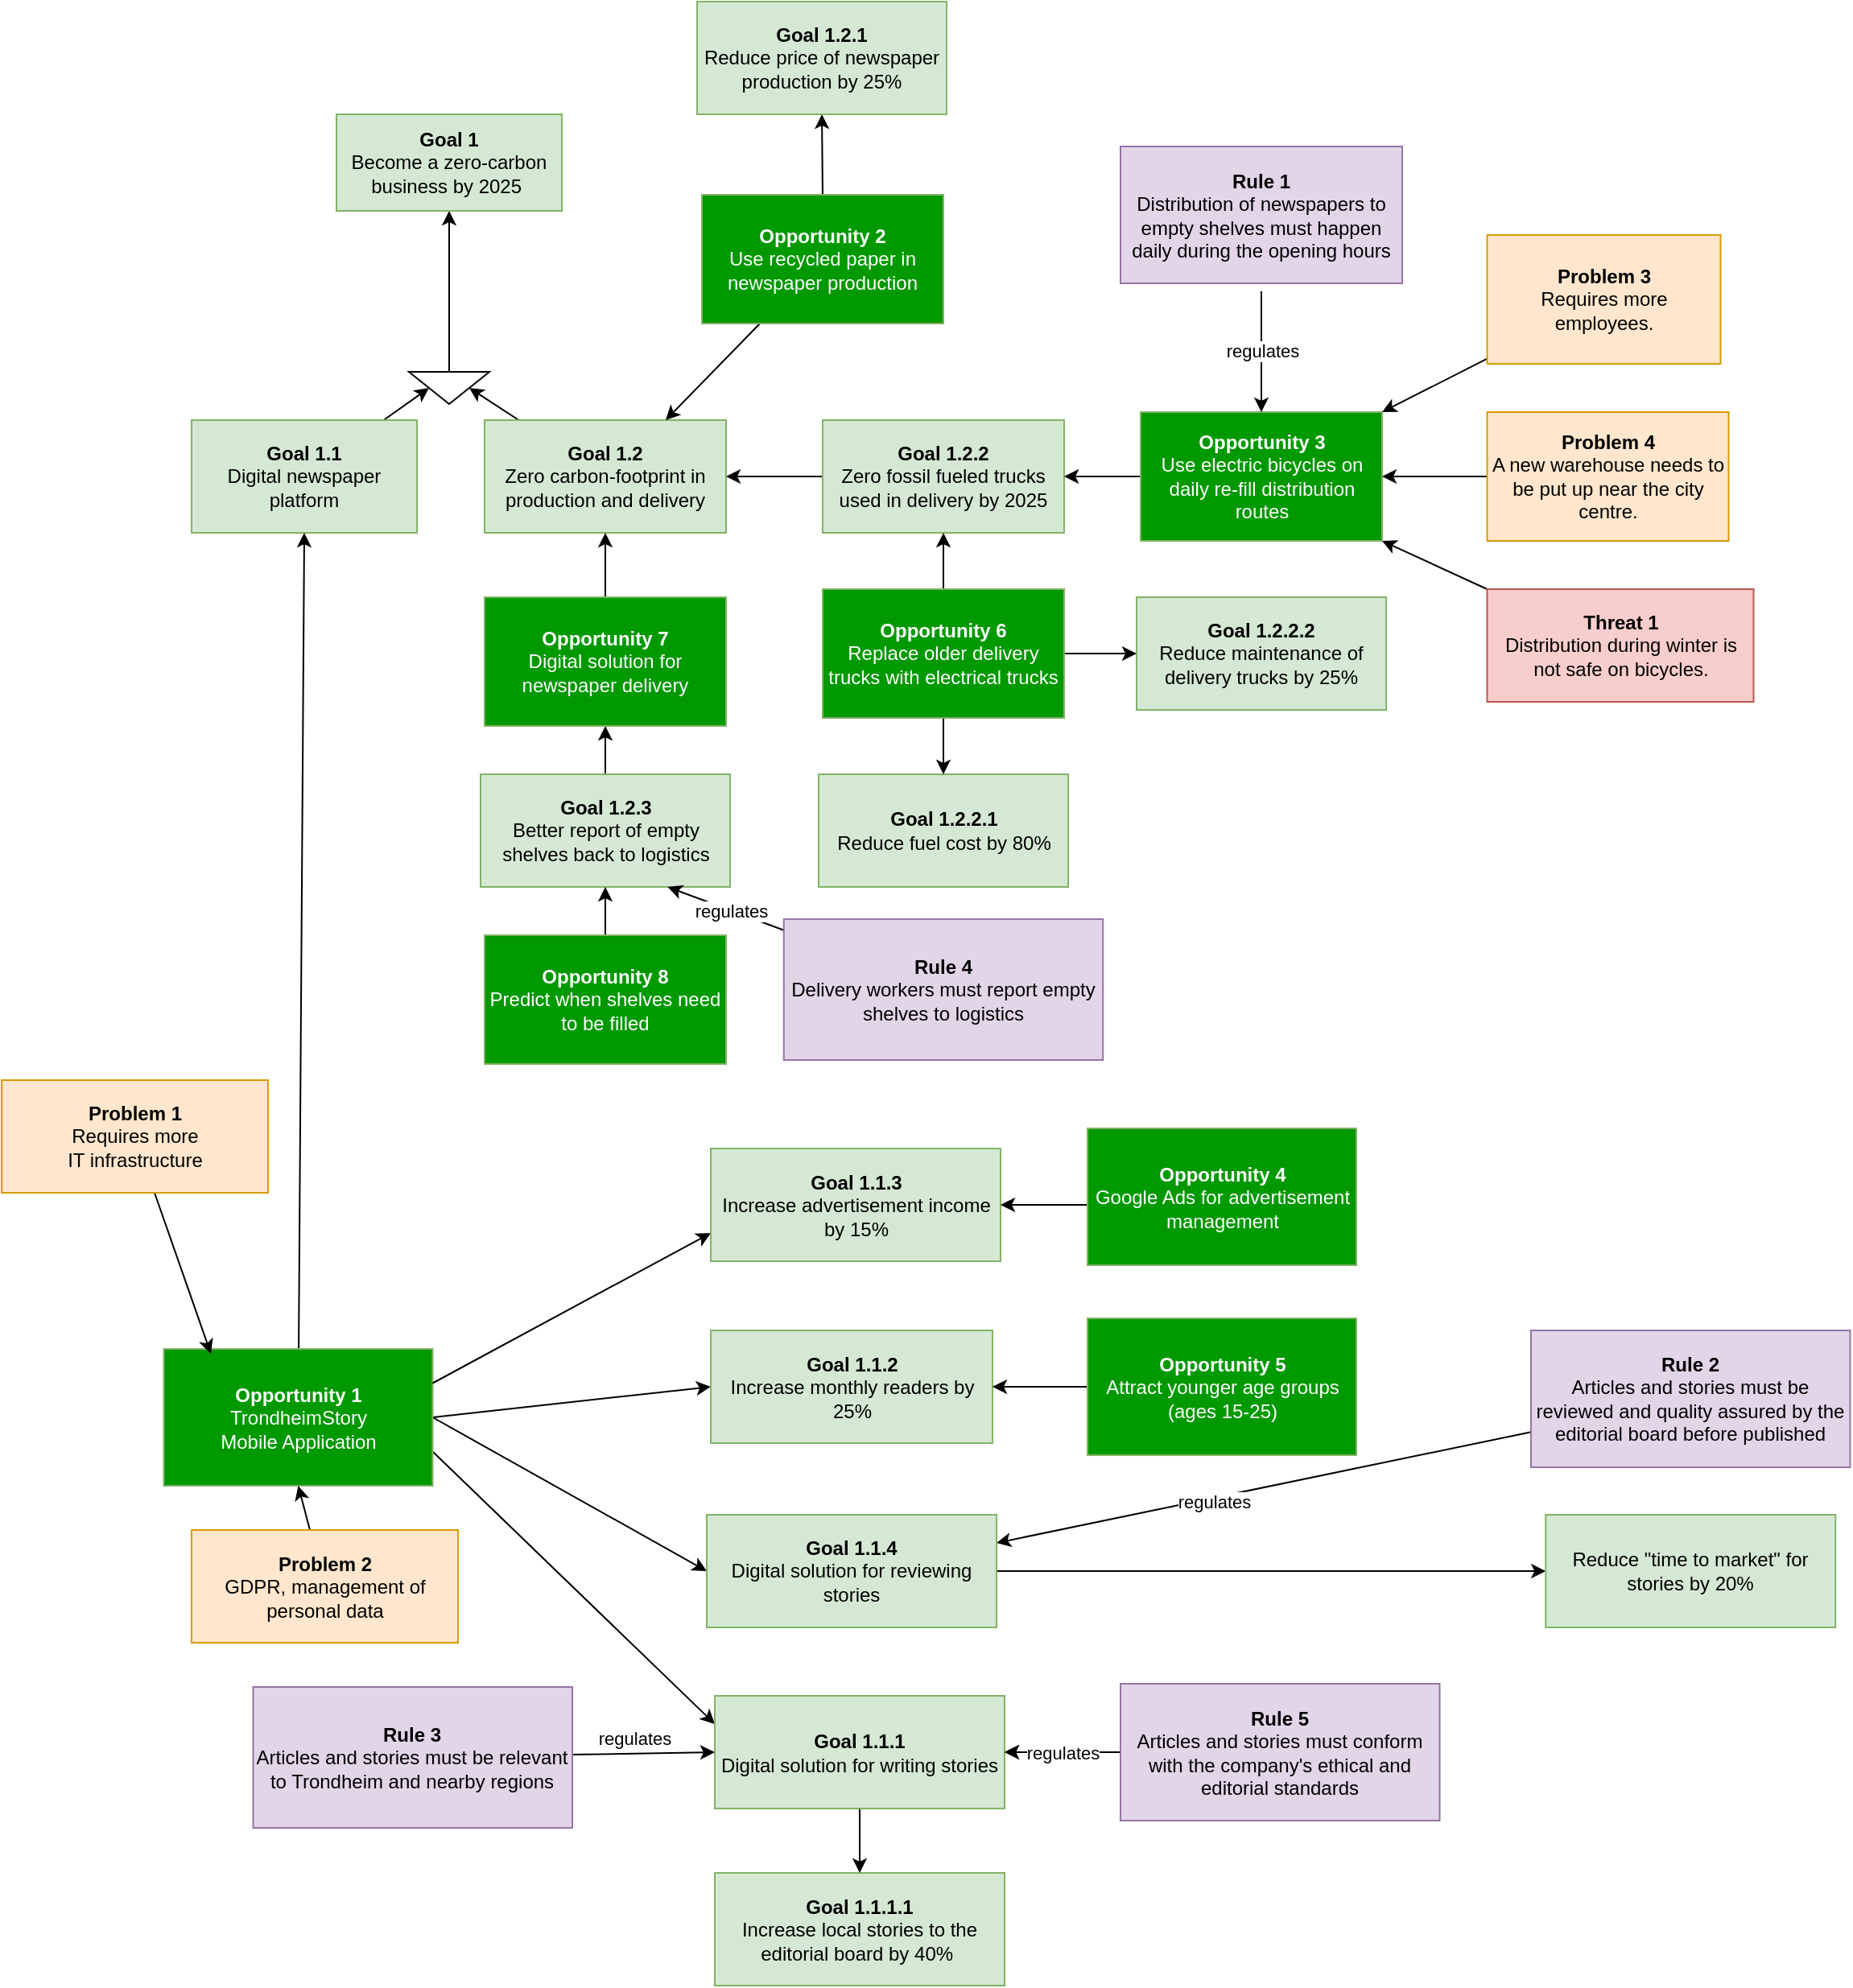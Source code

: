 <mxfile version="13.6.5" type="github">
  <diagram id="XMSOsgWEYVkMHTlVNWGe" name="Page-1">
    <mxGraphModel dx="3709" dy="2174" grid="1" gridSize="10" guides="1" tooltips="1" connect="1" arrows="1" fold="1" page="1" pageScale="1" pageWidth="1169" pageHeight="1654" math="0" shadow="0">
      <root>
        <mxCell id="0" />
        <mxCell id="1" parent="0" />
        <mxCell id="1AHBoi1RlDgSdztuUYzp-8" style="edgeStyle=orthogonalEdgeStyle;rounded=0;orthogonalLoop=1;jettySize=auto;html=1;exitX=0;exitY=0.5;exitDx=0;exitDy=0;fontColor=#FFFFFF;entryX=0.5;entryY=1;entryDx=0;entryDy=0;" parent="1" source="1AHBoi1RlDgSdztuUYzp-1" target="1AHBoi1RlDgSdztuUYzp-3" edge="1">
          <mxGeometry relative="1" as="geometry">
            <mxPoint x="318" y="130" as="targetPoint" />
          </mxGeometry>
        </mxCell>
        <mxCell id="1AHBoi1RlDgSdztuUYzp-1" value="" style="triangle;whiteSpace=wrap;html=1;rotation=90;" parent="1" vertex="1">
          <mxGeometry x="268" y="235" width="20" height="50" as="geometry" />
        </mxCell>
        <mxCell id="1AHBoi1RlDgSdztuUYzp-3" value="&lt;b&gt;Goal 1&lt;/b&gt;&lt;br&gt;Become a zero-carbon business by 2025&amp;nbsp;" style="rounded=0;whiteSpace=wrap;html=1;fillColor=#d5e8d4;strokeColor=#82b366;" parent="1" vertex="1">
          <mxGeometry x="208" y="90" width="140" height="60" as="geometry" />
        </mxCell>
        <mxCell id="1AHBoi1RlDgSdztuUYzp-10" style="rounded=0;orthogonalLoop=1;jettySize=auto;html=1;entryX=0.5;entryY=1;entryDx=0;entryDy=0;fontColor=#FFFFFF;" parent="1" source="1AHBoi1RlDgSdztuUYzp-9" target="1AHBoi1RlDgSdztuUYzp-1" edge="1">
          <mxGeometry relative="1" as="geometry" />
        </mxCell>
        <mxCell id="1AHBoi1RlDgSdztuUYzp-9" value="&lt;b&gt;Goal 1.1&lt;/b&gt;&lt;br&gt;Digital newspaper platform" style="rounded=0;whiteSpace=wrap;html=1;fillColor=#d5e8d4;strokeColor=#82b366;" parent="1" vertex="1">
          <mxGeometry x="118" y="280" width="140" height="70" as="geometry" />
        </mxCell>
        <mxCell id="1AHBoi1RlDgSdztuUYzp-12" style="edgeStyle=none;rounded=0;orthogonalLoop=1;jettySize=auto;html=1;fontColor=#FFFFFF;entryX=1;entryY=0.5;entryDx=0;entryDy=0;exitX=0;exitY=0.5;exitDx=0;exitDy=0;" parent="1" source="1AHBoi1RlDgSdztuUYzp-11" target="1AHBoi1RlDgSdztuUYzp-38" edge="1">
          <mxGeometry relative="1" as="geometry">
            <mxPoint x="330" y="292" as="targetPoint" />
          </mxGeometry>
        </mxCell>
        <mxCell id="1AHBoi1RlDgSdztuUYzp-11" value="&lt;b&gt;Goal 1.2.2&lt;/b&gt;&lt;br&gt;Zero fossil fueled trucks used in delivery by 2025" style="rounded=0;whiteSpace=wrap;html=1;fillColor=#d5e8d4;strokeColor=#82b366;" parent="1" vertex="1">
          <mxGeometry x="510" y="280" width="150" height="70" as="geometry" />
        </mxCell>
        <mxCell id="1AHBoi1RlDgSdztuUYzp-14" style="edgeStyle=none;rounded=0;orthogonalLoop=1;jettySize=auto;html=1;exitX=0;exitY=0.5;exitDx=0;exitDy=0;entryX=1;entryY=0.5;entryDx=0;entryDy=0;fontColor=#FFFFFF;" parent="1" source="1AHBoi1RlDgSdztuUYzp-13" target="1AHBoi1RlDgSdztuUYzp-11" edge="1">
          <mxGeometry relative="1" as="geometry" />
        </mxCell>
        <mxCell id="1AHBoi1RlDgSdztuUYzp-13" value="&lt;b&gt;Opportunity 3&lt;/b&gt;&lt;br&gt;Use electric bicycles on daily re-fill distribution routes" style="rounded=0;whiteSpace=wrap;html=1;strokeColor=#82b366;fontColor=#FFFFFF;fillColor=#009900;" parent="1" vertex="1">
          <mxGeometry x="707.5" y="275" width="150" height="80" as="geometry" />
        </mxCell>
        <mxCell id="1AHBoi1RlDgSdztuUYzp-28" style="edgeStyle=none;rounded=0;orthogonalLoop=1;jettySize=auto;html=1;fontColor=#FFFFFF;exitX=1;exitY=0.5;exitDx=0;exitDy=0;entryX=0;entryY=0.5;entryDx=0;entryDy=0;" parent="1" source="1AHBoi1RlDgSdztuUYzp-16" target="1AHBoi1RlDgSdztuUYzp-55" edge="1">
          <mxGeometry relative="1" as="geometry">
            <mxPoint x="298" y="904.5" as="sourcePoint" />
            <mxPoint x="358" y="849.5" as="targetPoint" />
          </mxGeometry>
        </mxCell>
        <mxCell id="1AHBoi1RlDgSdztuUYzp-27" style="edgeStyle=none;rounded=0;orthogonalLoop=1;jettySize=auto;html=1;entryX=0.5;entryY=1;entryDx=0;entryDy=0;fontColor=#FFFFFF;" parent="1" source="1AHBoi1RlDgSdztuUYzp-16" target="1AHBoi1RlDgSdztuUYzp-9" edge="1">
          <mxGeometry relative="1" as="geometry" />
        </mxCell>
        <mxCell id="1AHBoi1RlDgSdztuUYzp-40" style="edgeStyle=none;rounded=0;orthogonalLoop=1;jettySize=auto;html=1;entryX=0;entryY=0.25;entryDx=0;entryDy=0;fontColor=#FFFFFF;exitX=1;exitY=0.75;exitDx=0;exitDy=0;" parent="1" source="1AHBoi1RlDgSdztuUYzp-16" target="1AHBoi1RlDgSdztuUYzp-39" edge="1">
          <mxGeometry relative="1" as="geometry" />
        </mxCell>
        <mxCell id="B9K4HaEZs2AQsK10Wpym-8" style="rounded=0;orthogonalLoop=1;jettySize=auto;html=1;entryX=0;entryY=0.5;entryDx=0;entryDy=0;exitX=1;exitY=0.5;exitDx=0;exitDy=0;" parent="1" source="1AHBoi1RlDgSdztuUYzp-16" target="B9K4HaEZs2AQsK10Wpym-1" edge="1">
          <mxGeometry relative="1" as="geometry">
            <mxPoint x="260" y="910" as="sourcePoint" />
          </mxGeometry>
        </mxCell>
        <mxCell id="1AHBoi1RlDgSdztuUYzp-16" value="&lt;b&gt;Opportunity 1&lt;/b&gt;&lt;br&gt;TrondheimStory &lt;br&gt;Mobile Application" style="rounded=0;whiteSpace=wrap;html=1;strokeColor=#82b366;fontColor=#FFFFFF;fillColor=#009900;" parent="1" vertex="1">
          <mxGeometry x="100.75" y="857" width="167" height="85" as="geometry" />
        </mxCell>
        <mxCell id="1AHBoi1RlDgSdztuUYzp-19" style="edgeStyle=none;rounded=0;orthogonalLoop=1;jettySize=auto;html=1;entryX=0.5;entryY=1;entryDx=0;entryDy=0;fontColor=#FFFFFF;" parent="1" source="1AHBoi1RlDgSdztuUYzp-18" target="1AHBoi1RlDgSdztuUYzp-16" edge="1">
          <mxGeometry relative="1" as="geometry" />
        </mxCell>
        <mxCell id="1AHBoi1RlDgSdztuUYzp-18" value="&lt;b&gt;Problem 2&lt;/b&gt;&lt;br&gt;GDPR, management of personal data" style="rounded=0;whiteSpace=wrap;html=1;fillColor=#ffe6cc;strokeColor=#d79b00;" parent="1" vertex="1">
          <mxGeometry x="118" y="969.5" width="165.5" height="70" as="geometry" />
        </mxCell>
        <mxCell id="1AHBoi1RlDgSdztuUYzp-21" style="edgeStyle=none;rounded=0;orthogonalLoop=1;jettySize=auto;html=1;entryX=1;entryY=0;entryDx=0;entryDy=0;fontColor=#FFFFFF;" parent="1" source="1AHBoi1RlDgSdztuUYzp-20" target="1AHBoi1RlDgSdztuUYzp-13" edge="1">
          <mxGeometry relative="1" as="geometry" />
        </mxCell>
        <mxCell id="1AHBoi1RlDgSdztuUYzp-20" value="&lt;b&gt;Problem 3&lt;/b&gt;&lt;br&gt;Requires more employees." style="rounded=0;whiteSpace=wrap;html=1;fillColor=#ffe6cc;strokeColor=#d79b00;" parent="1" vertex="1">
          <mxGeometry x="922.75" y="165" width="145" height="80" as="geometry" />
        </mxCell>
        <mxCell id="1AHBoi1RlDgSdztuUYzp-23" style="edgeStyle=none;rounded=0;orthogonalLoop=1;jettySize=auto;html=1;entryX=1;entryY=0.5;entryDx=0;entryDy=0;fontColor=#FFFFFF;" parent="1" source="1AHBoi1RlDgSdztuUYzp-22" target="1AHBoi1RlDgSdztuUYzp-13" edge="1">
          <mxGeometry relative="1" as="geometry" />
        </mxCell>
        <mxCell id="1AHBoi1RlDgSdztuUYzp-22" value="&lt;b&gt;Problem 4&lt;/b&gt;&lt;br&gt;A new warehouse needs to be put up near the city centre." style="rounded=0;whiteSpace=wrap;html=1;fillColor=#ffe6cc;strokeColor=#d79b00;" parent="1" vertex="1">
          <mxGeometry x="922.75" y="275" width="150" height="80" as="geometry" />
        </mxCell>
        <mxCell id="1AHBoi1RlDgSdztuUYzp-25" value="&lt;font color=&quot;#000000&quot;&gt;regulates&lt;/font&gt;" style="edgeStyle=none;rounded=0;orthogonalLoop=1;jettySize=auto;html=1;fontColor=#FFFFFF;entryX=0.5;entryY=0;entryDx=0;entryDy=0;" parent="1" target="1AHBoi1RlDgSdztuUYzp-13" edge="1">
          <mxGeometry x="-0.026" relative="1" as="geometry">
            <mxPoint x="782.5" y="200" as="sourcePoint" />
            <mxPoint x="797.5" y="205" as="targetPoint" />
            <mxPoint as="offset" />
          </mxGeometry>
        </mxCell>
        <mxCell id="1AHBoi1RlDgSdztuUYzp-24" value="&lt;b&gt;Rule 1&lt;/b&gt;&lt;br&gt;Distribution of newspapers to empty shelves must happen daily during the opening hours" style="rounded=0;whiteSpace=wrap;html=1;fillColor=#e1d5e7;strokeColor=#9673a6;" parent="1" vertex="1">
          <mxGeometry x="695" y="110" width="175" height="85" as="geometry" />
        </mxCell>
        <mxCell id="1AHBoi1RlDgSdztuUYzp-26" style="edgeStyle=none;rounded=0;orthogonalLoop=1;jettySize=auto;html=1;exitX=0.5;exitY=1;exitDx=0;exitDy=0;fontColor=#FFFFFF;" parent="1" edge="1">
          <mxGeometry relative="1" as="geometry">
            <mxPoint x="782.5" y="200" as="sourcePoint" />
            <mxPoint x="782.5" y="200" as="targetPoint" />
          </mxGeometry>
        </mxCell>
        <mxCell id="1AHBoi1RlDgSdztuUYzp-31" value="" style="edgeStyle=none;rounded=0;orthogonalLoop=1;jettySize=auto;html=1;fontColor=#FFFFFF;exitX=1;exitY=0.25;exitDx=0;exitDy=0;entryX=0;entryY=0.75;entryDx=0;entryDy=0;" parent="1" source="1AHBoi1RlDgSdztuUYzp-16" target="1AHBoi1RlDgSdztuUYzp-30" edge="1">
          <mxGeometry relative="1" as="geometry">
            <mxPoint x="188" y="959.5" as="sourcePoint" />
            <mxPoint x="218" y="989.5" as="targetPoint" />
          </mxGeometry>
        </mxCell>
        <mxCell id="1AHBoi1RlDgSdztuUYzp-30" value="&lt;b&gt;Goal 1.1.3&lt;br&gt;&lt;/b&gt;Increase advertisement income by 15%" style="rounded=0;whiteSpace=wrap;html=1;fillColor=#d5e8d4;strokeColor=#82b366;" parent="1" vertex="1">
          <mxGeometry x="440.5" y="732.5" width="180" height="70" as="geometry" />
        </mxCell>
        <mxCell id="1AHBoi1RlDgSdztuUYzp-43" style="edgeStyle=none;rounded=0;orthogonalLoop=1;jettySize=auto;html=1;entryX=1;entryY=0.25;entryDx=0;entryDy=0;fontColor=#FFFFFF;" parent="1" source="1AHBoi1RlDgSdztuUYzp-34" target="B9K4HaEZs2AQsK10Wpym-1" edge="1">
          <mxGeometry relative="1" as="geometry">
            <mxPoint x="830.0" y="940.5" as="targetPoint" />
          </mxGeometry>
        </mxCell>
        <mxCell id="1AHBoi1RlDgSdztuUYzp-80" value="&lt;font color=&quot;#000000&quot;&gt;regulates&lt;/font&gt;" style="edgeLabel;html=1;align=center;verticalAlign=middle;resizable=0;points=[];fontColor=#FFFFFF;" parent="1AHBoi1RlDgSdztuUYzp-43" vertex="1" connectable="0">
          <mxGeometry x="0.259" relative="1" as="geometry">
            <mxPoint x="11.62" as="offset" />
          </mxGeometry>
        </mxCell>
        <mxCell id="1AHBoi1RlDgSdztuUYzp-34" value="&lt;b&gt;Rule 2&lt;/b&gt;&lt;br&gt;Articles and stories must be reviewed and quality assured by the editorial board before published" style="rounded=0;whiteSpace=wrap;html=1;fillColor=#e1d5e7;strokeColor=#9673a6;" parent="1" vertex="1">
          <mxGeometry x="950" y="845.5" width="198.25" height="85" as="geometry" />
        </mxCell>
        <mxCell id="1AHBoi1RlDgSdztuUYzp-35" value="&lt;b&gt;Goal 1.1.1.1&lt;br&gt;&lt;/b&gt;Increase local stories to the editorial board by 40%&amp;nbsp;" style="rounded=0;whiteSpace=wrap;html=1;fillColor=#d5e8d4;strokeColor=#82b366;" parent="1" vertex="1">
          <mxGeometry x="443" y="1182.5" width="180" height="70" as="geometry" />
        </mxCell>
        <mxCell id="1AHBoi1RlDgSdztuUYzp-37" style="edgeStyle=none;rounded=0;orthogonalLoop=1;jettySize=auto;html=1;exitX=0;exitY=0;exitDx=0;exitDy=0;entryX=1;entryY=1;entryDx=0;entryDy=0;fontColor=#FFFFFF;" parent="1" source="1AHBoi1RlDgSdztuUYzp-36" target="1AHBoi1RlDgSdztuUYzp-13" edge="1">
          <mxGeometry relative="1" as="geometry" />
        </mxCell>
        <mxCell id="1AHBoi1RlDgSdztuUYzp-36" value="&lt;b&gt;Threat 1&lt;/b&gt;&lt;br&gt;Distribution during winter is not safe on bicycles." style="rounded=0;whiteSpace=wrap;html=1;fillColor=#f8cecc;strokeColor=#b85450;" parent="1" vertex="1">
          <mxGeometry x="922.75" y="385" width="165.5" height="70" as="geometry" />
        </mxCell>
        <mxCell id="1AHBoi1RlDgSdztuUYzp-46" style="edgeStyle=none;rounded=0;orthogonalLoop=1;jettySize=auto;html=1;entryX=0.5;entryY=0;entryDx=0;entryDy=0;fontColor=#FFFFFF;" parent="1" source="1AHBoi1RlDgSdztuUYzp-38" target="1AHBoi1RlDgSdztuUYzp-1" edge="1">
          <mxGeometry relative="1" as="geometry" />
        </mxCell>
        <mxCell id="1AHBoi1RlDgSdztuUYzp-38" value="&lt;b&gt;Goal 1.2&lt;/b&gt;&lt;br&gt;Zero carbon-footprint in production and delivery" style="rounded=0;whiteSpace=wrap;html=1;fillColor=#d5e8d4;strokeColor=#82b366;" parent="1" vertex="1">
          <mxGeometry x="300" y="280" width="150" height="70" as="geometry" />
        </mxCell>
        <mxCell id="1AHBoi1RlDgSdztuUYzp-41" style="edgeStyle=none;rounded=0;orthogonalLoop=1;jettySize=auto;html=1;entryX=0.5;entryY=0;entryDx=0;entryDy=0;fontColor=#FFFFFF;" parent="1" source="1AHBoi1RlDgSdztuUYzp-39" target="1AHBoi1RlDgSdztuUYzp-35" edge="1">
          <mxGeometry relative="1" as="geometry" />
        </mxCell>
        <mxCell id="1AHBoi1RlDgSdztuUYzp-39" value="&lt;b&gt;Goal 1.1.1&lt;br&gt;&lt;/b&gt;Digital solution for writing stories" style="rounded=0;whiteSpace=wrap;html=1;fillColor=#d5e8d4;strokeColor=#82b366;" parent="1" vertex="1">
          <mxGeometry x="443" y="1072.5" width="180" height="70" as="geometry" />
        </mxCell>
        <mxCell id="1AHBoi1RlDgSdztuUYzp-45" style="edgeStyle=none;rounded=0;orthogonalLoop=1;jettySize=auto;html=1;fontColor=#FFFFFF;" parent="1" source="1AHBoi1RlDgSdztuUYzp-44" edge="1">
          <mxGeometry relative="1" as="geometry">
            <mxPoint x="130" y="860" as="targetPoint" />
          </mxGeometry>
        </mxCell>
        <mxCell id="1AHBoi1RlDgSdztuUYzp-44" value="&lt;b&gt;Problem 1&lt;/b&gt;&lt;br&gt;Requires more&lt;br&gt;IT infrastructure" style="rounded=0;whiteSpace=wrap;html=1;fillColor=#ffe6cc;strokeColor=#d79b00;" parent="1" vertex="1">
          <mxGeometry y="690" width="165.5" height="70" as="geometry" />
        </mxCell>
        <mxCell id="1AHBoi1RlDgSdztuUYzp-50" style="edgeStyle=none;rounded=0;orthogonalLoop=1;jettySize=auto;html=1;entryX=0.5;entryY=1;entryDx=0;entryDy=0;fontColor=#FFFFFF;exitX=0.5;exitY=0;exitDx=0;exitDy=0;" parent="1" source="1AHBoi1RlDgSdztuUYzp-48" target="1AHBoi1RlDgSdztuUYzp-47" edge="1">
          <mxGeometry relative="1" as="geometry">
            <mxPoint x="470" y="110" as="sourcePoint" />
          </mxGeometry>
        </mxCell>
        <mxCell id="1AHBoi1RlDgSdztuUYzp-47" value="&lt;b&gt;Goal 1.2.1&lt;/b&gt;&lt;br&gt;Reduce price of newspaper production by 25%" style="rounded=0;whiteSpace=wrap;html=1;fillColor=#d5e8d4;strokeColor=#82b366;" parent="1" vertex="1">
          <mxGeometry x="432" y="20" width="155" height="70" as="geometry" />
        </mxCell>
        <mxCell id="1AHBoi1RlDgSdztuUYzp-49" style="edgeStyle=none;rounded=0;orthogonalLoop=1;jettySize=auto;html=1;entryX=0.75;entryY=0;entryDx=0;entryDy=0;fontColor=#FFFFFF;" parent="1" source="1AHBoi1RlDgSdztuUYzp-48" target="1AHBoi1RlDgSdztuUYzp-38" edge="1">
          <mxGeometry relative="1" as="geometry" />
        </mxCell>
        <mxCell id="1AHBoi1RlDgSdztuUYzp-48" value="&lt;b&gt;Opportunity 2&lt;/b&gt;&lt;br&gt;Use recycled paper in newspaper production" style="rounded=0;whiteSpace=wrap;html=1;strokeColor=#82b366;fontColor=#FFFFFF;fillColor=#009900;" parent="1" vertex="1">
          <mxGeometry x="435" y="140" width="150" height="80" as="geometry" />
        </mxCell>
        <mxCell id="1AHBoi1RlDgSdztuUYzp-53" style="edgeStyle=none;rounded=0;orthogonalLoop=1;jettySize=auto;html=1;entryX=1;entryY=0.5;entryDx=0;entryDy=0;fontColor=#FFFFFF;" parent="1" target="1AHBoi1RlDgSdztuUYzp-30" edge="1">
          <mxGeometry relative="1" as="geometry">
            <mxPoint x="674.5" y="767.5" as="sourcePoint" />
          </mxGeometry>
        </mxCell>
        <mxCell id="1AHBoi1RlDgSdztuUYzp-52" value="&lt;b&gt;Opportunity 4&lt;/b&gt;&lt;br&gt;Google Ads for advertisement management" style="rounded=0;whiteSpace=wrap;html=1;strokeColor=#82b366;fontColor=#FFFFFF;fillColor=#009900;" parent="1" vertex="1">
          <mxGeometry x="674.5" y="720" width="167" height="85" as="geometry" />
        </mxCell>
        <mxCell id="1AHBoi1RlDgSdztuUYzp-55" value="&lt;b&gt;Goal 1.1.2&lt;br&gt;&lt;/b&gt;Increase monthly readers by 25%" style="rounded=0;whiteSpace=wrap;html=1;fillColor=#d5e8d4;strokeColor=#82b366;" parent="1" vertex="1">
          <mxGeometry x="440.5" y="845.5" width="175" height="70" as="geometry" />
        </mxCell>
        <mxCell id="1AHBoi1RlDgSdztuUYzp-57" style="edgeStyle=none;rounded=0;orthogonalLoop=1;jettySize=auto;html=1;entryX=1;entryY=0.5;entryDx=0;entryDy=0;fontColor=#FFFFFF;" parent="1" source="1AHBoi1RlDgSdztuUYzp-56" target="1AHBoi1RlDgSdztuUYzp-55" edge="1">
          <mxGeometry relative="1" as="geometry" />
        </mxCell>
        <mxCell id="1AHBoi1RlDgSdztuUYzp-56" value="&lt;b&gt;Opportunity 5&lt;/b&gt;&lt;br&gt;Attract younger age groups (ages 15-25)" style="rounded=0;whiteSpace=wrap;html=1;strokeColor=#82b366;fontColor=#FFFFFF;fillColor=#009900;" parent="1" vertex="1">
          <mxGeometry x="674.5" y="838" width="167" height="85" as="geometry" />
        </mxCell>
        <mxCell id="1AHBoi1RlDgSdztuUYzp-59" style="edgeStyle=none;rounded=0;orthogonalLoop=1;jettySize=auto;html=1;entryX=0;entryY=0.5;entryDx=0;entryDy=0;fontColor=#FFFFFF;" parent="1" source="1AHBoi1RlDgSdztuUYzp-58" target="1AHBoi1RlDgSdztuUYzp-39" edge="1">
          <mxGeometry relative="1" as="geometry" />
        </mxCell>
        <mxCell id="1AHBoi1RlDgSdztuUYzp-81" value="&lt;font color=&quot;#000000&quot;&gt;regulates&lt;/font&gt;" style="edgeLabel;html=1;align=center;verticalAlign=middle;resizable=0;points=[];fontColor=#FFFFFF;" parent="1AHBoi1RlDgSdztuUYzp-59" vertex="1" connectable="0">
          <mxGeometry x="-0.28" y="-3" relative="1" as="geometry">
            <mxPoint x="6.65" y="-12.43" as="offset" />
          </mxGeometry>
        </mxCell>
        <mxCell id="1AHBoi1RlDgSdztuUYzp-58" value="&lt;b&gt;Rule 3&lt;/b&gt;&lt;br&gt;Articles and stories must be relevant to Trondheim and nearby regions" style="rounded=0;whiteSpace=wrap;html=1;fillColor=#e1d5e7;strokeColor=#9673a6;" parent="1" vertex="1">
          <mxGeometry x="156.25" y="1067" width="198.25" height="87.5" as="geometry" />
        </mxCell>
        <mxCell id="1AHBoi1RlDgSdztuUYzp-61" style="edgeStyle=none;rounded=0;orthogonalLoop=1;jettySize=auto;html=1;entryX=0.5;entryY=1;entryDx=0;entryDy=0;fontColor=#FFFFFF;exitX=0.5;exitY=0;exitDx=0;exitDy=0;" parent="1" source="1AHBoi1RlDgSdztuUYzp-63" target="1AHBoi1RlDgSdztuUYzp-11" edge="1">
          <mxGeometry relative="1" as="geometry">
            <mxPoint x="590" y="385" as="sourcePoint" />
          </mxGeometry>
        </mxCell>
        <mxCell id="1AHBoi1RlDgSdztuUYzp-62" value="&lt;b&gt;Goal 1.2.2.1&lt;/b&gt;&lt;br&gt;Reduce fuel cost by 80%" style="rounded=0;whiteSpace=wrap;html=1;fillColor=#d5e8d4;strokeColor=#82b366;" parent="1" vertex="1">
          <mxGeometry x="507.5" y="500" width="155" height="70" as="geometry" />
        </mxCell>
        <mxCell id="1AHBoi1RlDgSdztuUYzp-65" value="" style="edgeStyle=none;rounded=0;orthogonalLoop=1;jettySize=auto;html=1;fontColor=#FFFFFF;exitX=0.5;exitY=1;exitDx=0;exitDy=0;" parent="1" source="1AHBoi1RlDgSdztuUYzp-63" target="1AHBoi1RlDgSdztuUYzp-62" edge="1">
          <mxGeometry relative="1" as="geometry" />
        </mxCell>
        <mxCell id="1AHBoi1RlDgSdztuUYzp-68" style="edgeStyle=none;rounded=0;orthogonalLoop=1;jettySize=auto;html=1;entryX=0;entryY=0.5;entryDx=0;entryDy=0;fontColor=#FFFFFF;" parent="1" source="1AHBoi1RlDgSdztuUYzp-63" target="1AHBoi1RlDgSdztuUYzp-66" edge="1">
          <mxGeometry relative="1" as="geometry" />
        </mxCell>
        <mxCell id="1AHBoi1RlDgSdztuUYzp-63" value="&lt;b&gt;Opportunity 6&lt;/b&gt;&lt;br&gt;Replace older delivery trucks with electrical trucks" style="rounded=0;whiteSpace=wrap;html=1;strokeColor=#82b366;fontColor=#FFFFFF;fillColor=#009900;" parent="1" vertex="1">
          <mxGeometry x="510" y="385" width="150" height="80" as="geometry" />
        </mxCell>
        <mxCell id="1AHBoi1RlDgSdztuUYzp-66" value="&lt;b&gt;Goal 1.2.2.2&lt;/b&gt;&lt;br&gt;Reduce maintenance of delivery trucks by 25%" style="rounded=0;whiteSpace=wrap;html=1;fillColor=#d5e8d4;strokeColor=#82b366;" parent="1" vertex="1">
          <mxGeometry x="705" y="390" width="155" height="70" as="geometry" />
        </mxCell>
        <mxCell id="1AHBoi1RlDgSdztuUYzp-73" style="edgeStyle=none;rounded=0;orthogonalLoop=1;jettySize=auto;html=1;entryX=0.5;entryY=1;entryDx=0;entryDy=0;fontColor=#FFFFFF;" parent="1" source="1AHBoi1RlDgSdztuUYzp-69" target="1AHBoi1RlDgSdztuUYzp-71" edge="1">
          <mxGeometry relative="1" as="geometry" />
        </mxCell>
        <mxCell id="1AHBoi1RlDgSdztuUYzp-69" value="&lt;b&gt;Goal 1.2.3&lt;/b&gt;&lt;br&gt;Better report of empty shelves back to logistics" style="rounded=0;whiteSpace=wrap;html=1;fillColor=#d5e8d4;strokeColor=#82b366;" parent="1" vertex="1">
          <mxGeometry x="297.5" y="500" width="155" height="70" as="geometry" />
        </mxCell>
        <mxCell id="1AHBoi1RlDgSdztuUYzp-72" style="edgeStyle=none;rounded=0;orthogonalLoop=1;jettySize=auto;html=1;entryX=0.5;entryY=1;entryDx=0;entryDy=0;fontColor=#FFFFFF;" parent="1" source="1AHBoi1RlDgSdztuUYzp-71" target="1AHBoi1RlDgSdztuUYzp-38" edge="1">
          <mxGeometry relative="1" as="geometry" />
        </mxCell>
        <mxCell id="1AHBoi1RlDgSdztuUYzp-71" value="&lt;b&gt;Opportunity 7&lt;/b&gt;&lt;br&gt;Digital solution for newspaper delivery" style="rounded=0;whiteSpace=wrap;html=1;strokeColor=#82b366;fontColor=#FFFFFF;fillColor=#009900;" parent="1" vertex="1">
          <mxGeometry x="300" y="390" width="150" height="80" as="geometry" />
        </mxCell>
        <mxCell id="1AHBoi1RlDgSdztuUYzp-75" style="edgeStyle=none;rounded=0;orthogonalLoop=1;jettySize=auto;html=1;entryX=0.5;entryY=1;entryDx=0;entryDy=0;fontColor=#FFFFFF;" parent="1" source="1AHBoi1RlDgSdztuUYzp-74" target="1AHBoi1RlDgSdztuUYzp-69" edge="1">
          <mxGeometry relative="1" as="geometry" />
        </mxCell>
        <mxCell id="1AHBoi1RlDgSdztuUYzp-74" value="&lt;b&gt;Opportunity 8&lt;/b&gt;&lt;br&gt;Predict when shelves need to be filled" style="rounded=0;whiteSpace=wrap;html=1;strokeColor=#82b366;fontColor=#FFFFFF;fillColor=#009900;" parent="1" vertex="1">
          <mxGeometry x="300" y="600" width="150" height="80" as="geometry" />
        </mxCell>
        <mxCell id="1AHBoi1RlDgSdztuUYzp-78" style="edgeStyle=none;rounded=0;orthogonalLoop=1;jettySize=auto;html=1;entryX=0.75;entryY=1;entryDx=0;entryDy=0;fontColor=#FFFFFF;" parent="1" source="1AHBoi1RlDgSdztuUYzp-77" target="1AHBoi1RlDgSdztuUYzp-69" edge="1">
          <mxGeometry relative="1" as="geometry" />
        </mxCell>
        <mxCell id="1AHBoi1RlDgSdztuUYzp-79" value="&lt;font color=&quot;#000000&quot;&gt;regulates&lt;/font&gt;" style="edgeLabel;html=1;align=center;verticalAlign=middle;resizable=0;points=[];fontColor=#FFFFFF;" parent="1AHBoi1RlDgSdztuUYzp-78" vertex="1" connectable="0">
          <mxGeometry x="-0.063" y="1" relative="1" as="geometry">
            <mxPoint x="1" as="offset" />
          </mxGeometry>
        </mxCell>
        <mxCell id="1AHBoi1RlDgSdztuUYzp-77" value="&lt;b&gt;Rule 4&lt;/b&gt;&lt;br&gt;Delivery workers must report empty shelves to logistics" style="rounded=0;whiteSpace=wrap;html=1;fillColor=#e1d5e7;strokeColor=#9673a6;" parent="1" vertex="1">
          <mxGeometry x="485.88" y="590" width="198.25" height="87.5" as="geometry" />
        </mxCell>
        <mxCell id="B9K4HaEZs2AQsK10Wpym-7" style="edgeStyle=orthogonalEdgeStyle;rounded=0;orthogonalLoop=1;jettySize=auto;html=1;entryX=0;entryY=0.5;entryDx=0;entryDy=0;" parent="1" source="B9K4HaEZs2AQsK10Wpym-1" target="B9K4HaEZs2AQsK10Wpym-5" edge="1">
          <mxGeometry relative="1" as="geometry" />
        </mxCell>
        <mxCell id="B9K4HaEZs2AQsK10Wpym-1" value="&lt;b&gt;Goal 1.1.4&lt;br&gt;&lt;/b&gt;Digital solution for reviewing stories" style="rounded=0;whiteSpace=wrap;html=1;fillColor=#d5e8d4;strokeColor=#82b366;" parent="1" vertex="1">
          <mxGeometry x="438" y="960" width="180" height="70" as="geometry" />
        </mxCell>
        <mxCell id="B9K4HaEZs2AQsK10Wpym-3" style="edgeStyle=orthogonalEdgeStyle;rounded=0;orthogonalLoop=1;jettySize=auto;html=1;entryX=1;entryY=0.5;entryDx=0;entryDy=0;" parent="1" source="B9K4HaEZs2AQsK10Wpym-2" target="1AHBoi1RlDgSdztuUYzp-39" edge="1">
          <mxGeometry relative="1" as="geometry" />
        </mxCell>
        <mxCell id="B9K4HaEZs2AQsK10Wpym-4" value="regulates" style="edgeStyle=orthogonalEdgeStyle;rounded=0;orthogonalLoop=1;jettySize=auto;html=1;" parent="1" source="B9K4HaEZs2AQsK10Wpym-2" target="1AHBoi1RlDgSdztuUYzp-39" edge="1">
          <mxGeometry relative="1" as="geometry" />
        </mxCell>
        <mxCell id="B9K4HaEZs2AQsK10Wpym-2" value="&lt;b&gt;Rule 5&lt;/b&gt;&lt;br&gt;Articles and stories must conform with the company&#39;s ethical and editorial standards" style="rounded=0;whiteSpace=wrap;html=1;fillColor=#e1d5e7;strokeColor=#9673a6;" parent="1" vertex="1">
          <mxGeometry x="695" y="1065" width="198.25" height="85" as="geometry" />
        </mxCell>
        <mxCell id="B9K4HaEZs2AQsK10Wpym-5" value="Reduce &quot;time to market&quot; for stories by 20%" style="rounded=0;whiteSpace=wrap;html=1;fillColor=#d5e8d4;strokeColor=#82b366;" parent="1" vertex="1">
          <mxGeometry x="959.12" y="960" width="180" height="70" as="geometry" />
        </mxCell>
      </root>
    </mxGraphModel>
  </diagram>
</mxfile>
